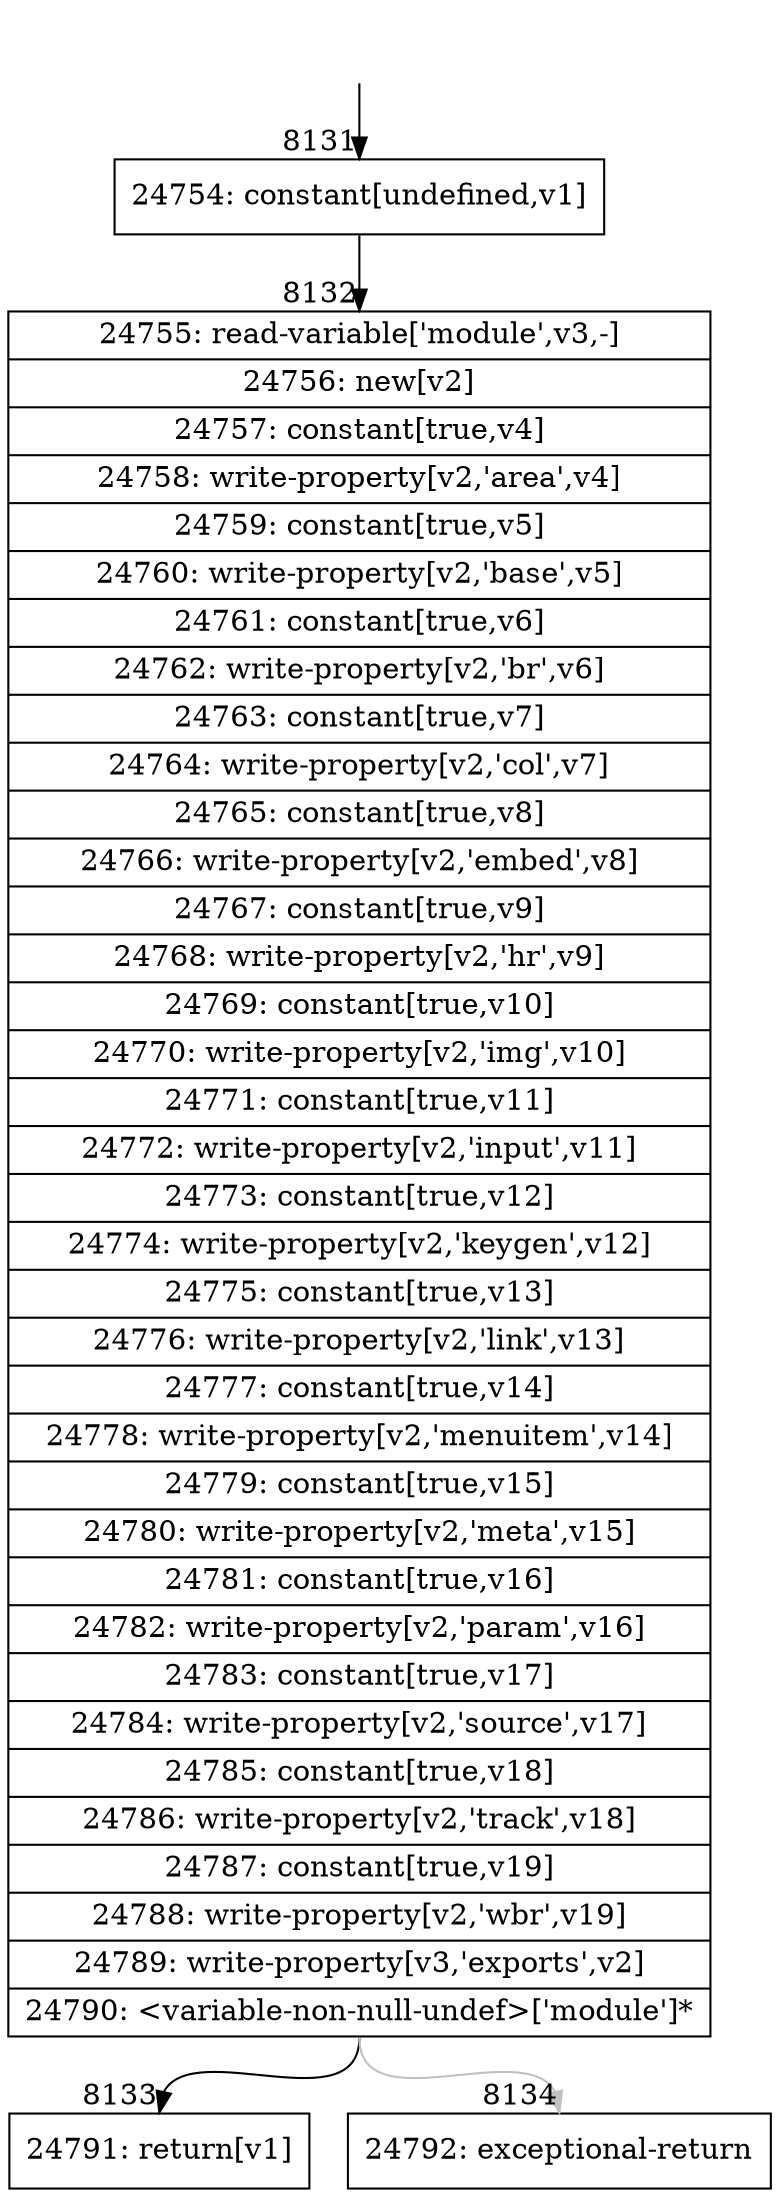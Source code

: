 digraph {
rankdir="TD"
BB_entry457[shape=none,label=""];
BB_entry457 -> BB8131 [tailport=s, headport=n, headlabel="    8131"]
BB8131 [shape=record label="{24754: constant[undefined,v1]}" ] 
BB8131 -> BB8132 [tailport=s, headport=n, headlabel="      8132"]
BB8132 [shape=record label="{24755: read-variable['module',v3,-]|24756: new[v2]|24757: constant[true,v4]|24758: write-property[v2,'area',v4]|24759: constant[true,v5]|24760: write-property[v2,'base',v5]|24761: constant[true,v6]|24762: write-property[v2,'br',v6]|24763: constant[true,v7]|24764: write-property[v2,'col',v7]|24765: constant[true,v8]|24766: write-property[v2,'embed',v8]|24767: constant[true,v9]|24768: write-property[v2,'hr',v9]|24769: constant[true,v10]|24770: write-property[v2,'img',v10]|24771: constant[true,v11]|24772: write-property[v2,'input',v11]|24773: constant[true,v12]|24774: write-property[v2,'keygen',v12]|24775: constant[true,v13]|24776: write-property[v2,'link',v13]|24777: constant[true,v14]|24778: write-property[v2,'menuitem',v14]|24779: constant[true,v15]|24780: write-property[v2,'meta',v15]|24781: constant[true,v16]|24782: write-property[v2,'param',v16]|24783: constant[true,v17]|24784: write-property[v2,'source',v17]|24785: constant[true,v18]|24786: write-property[v2,'track',v18]|24787: constant[true,v19]|24788: write-property[v2,'wbr',v19]|24789: write-property[v3,'exports',v2]|24790: \<variable-non-null-undef\>['module']*}" ] 
BB8132 -> BB8133 [tailport=s, headport=n, headlabel="      8133"]
BB8132 -> BB8134 [tailport=s, headport=n, color=gray, headlabel="      8134"]
BB8133 [shape=record label="{24791: return[v1]}" ] 
BB8134 [shape=record label="{24792: exceptional-return}" ] 
//#$~ 7489
}
